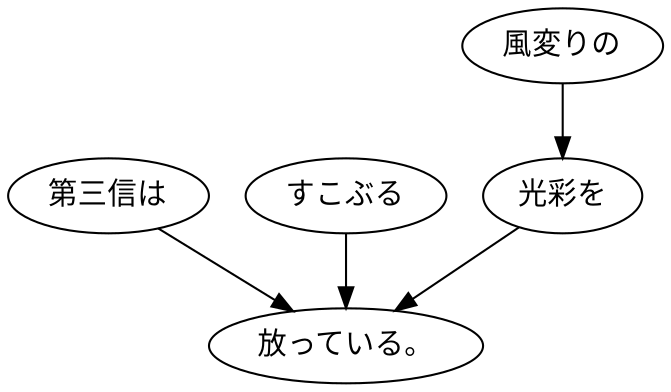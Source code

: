 digraph graph5777 {
	node0 [label="第三信は"];
	node1 [label="すこぶる"];
	node2 [label="風変りの"];
	node3 [label="光彩を"];
	node4 [label="放っている。"];
	node0 -> node4;
	node1 -> node4;
	node2 -> node3;
	node3 -> node4;
}
